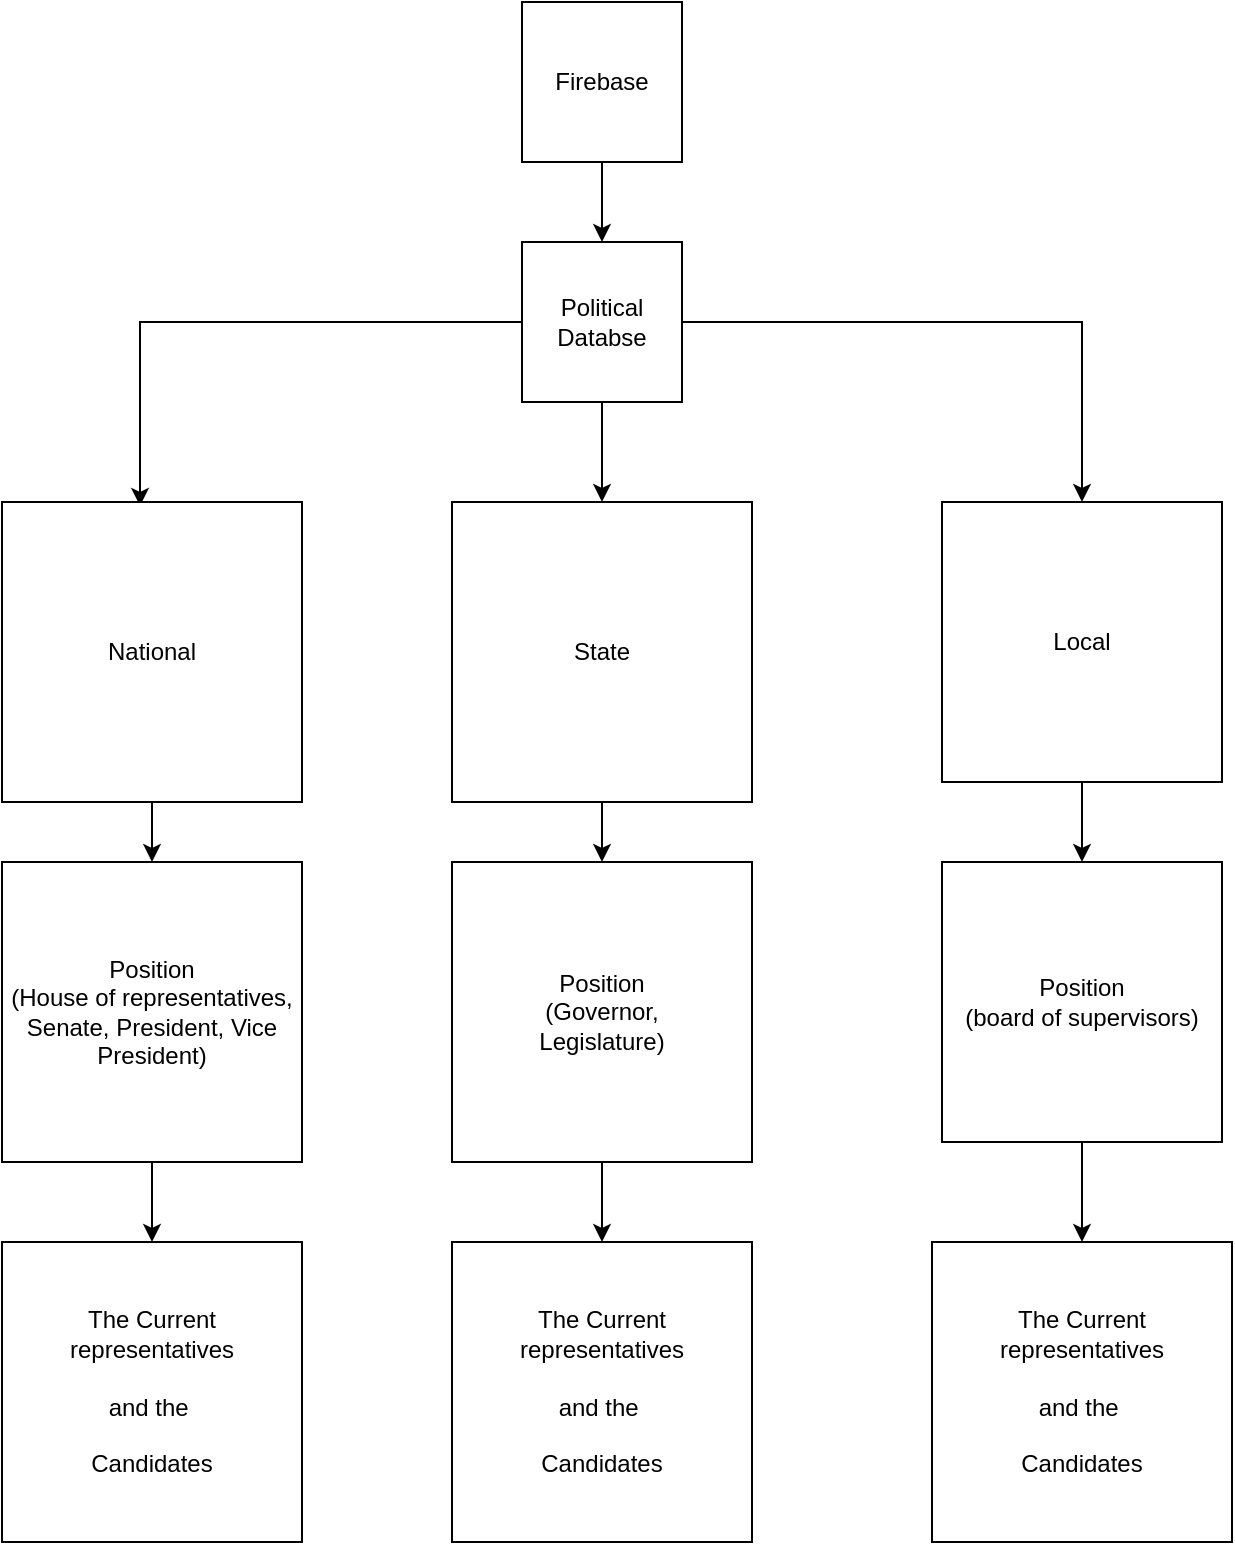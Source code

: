 <mxfile version="12.1.0" type="github" pages="1"><diagram id="kE4X_RjQ09Yq1dLiJ7ky" name="Page-1"><mxGraphModel dx="1172" dy="539" grid="1" gridSize="10" guides="1" tooltips="1" connect="1" arrows="1" fold="1" page="1" pageScale="1" pageWidth="850" pageHeight="1100" math="0" shadow="0"><root><mxCell id="0"/><mxCell id="1" parent="0"/><mxCell id="DBzf_VVtGnB37uREURlF-11" value="" style="edgeStyle=orthogonalEdgeStyle;rounded=0;orthogonalLoop=1;jettySize=auto;html=1;" edge="1" parent="1" source="DBzf_VVtGnB37uREURlF-1" target="DBzf_VVtGnB37uREURlF-2"><mxGeometry relative="1" as="geometry"/></mxCell><mxCell id="DBzf_VVtGnB37uREURlF-1" value="Firebase&lt;br&gt;" style="whiteSpace=wrap;html=1;aspect=fixed;" vertex="1" parent="1"><mxGeometry x="360" y="80" width="80" height="80" as="geometry"/></mxCell><mxCell id="DBzf_VVtGnB37uREURlF-12" value="" style="edgeStyle=orthogonalEdgeStyle;rounded=0;orthogonalLoop=1;jettySize=auto;html=1;" edge="1" parent="1" source="DBzf_VVtGnB37uREURlF-2" target="DBzf_VVtGnB37uREURlF-6"><mxGeometry relative="1" as="geometry"/></mxCell><mxCell id="DBzf_VVtGnB37uREURlF-14" value="" style="edgeStyle=orthogonalEdgeStyle;rounded=0;orthogonalLoop=1;jettySize=auto;html=1;entryX=0.46;entryY=0.013;entryDx=0;entryDy=0;entryPerimeter=0;" edge="1" parent="1" source="DBzf_VVtGnB37uREURlF-2" target="DBzf_VVtGnB37uREURlF-8"><mxGeometry relative="1" as="geometry"><mxPoint x="170" y="240" as="targetPoint"/></mxGeometry></mxCell><mxCell id="DBzf_VVtGnB37uREURlF-16" style="edgeStyle=orthogonalEdgeStyle;rounded=0;orthogonalLoop=1;jettySize=auto;html=1;" edge="1" parent="1" source="DBzf_VVtGnB37uREURlF-2" target="DBzf_VVtGnB37uREURlF-7"><mxGeometry relative="1" as="geometry"/></mxCell><mxCell id="DBzf_VVtGnB37uREURlF-2" value="Political Databse" style="whiteSpace=wrap;html=1;aspect=fixed;" vertex="1" parent="1"><mxGeometry x="360" y="200" width="80" height="80" as="geometry"/></mxCell><mxCell id="DBzf_VVtGnB37uREURlF-21" value="" style="edgeStyle=orthogonalEdgeStyle;rounded=0;orthogonalLoop=1;jettySize=auto;html=1;" edge="1" parent="1" source="DBzf_VVtGnB37uREURlF-6" target="DBzf_VVtGnB37uREURlF-20"><mxGeometry relative="1" as="geometry"/></mxCell><mxCell id="DBzf_VVtGnB37uREURlF-6" value="State&lt;br&gt;" style="whiteSpace=wrap;html=1;aspect=fixed;" vertex="1" parent="1"><mxGeometry x="325" y="330" width="150" height="150" as="geometry"/></mxCell><mxCell id="DBzf_VVtGnB37uREURlF-23" value="" style="edgeStyle=orthogonalEdgeStyle;rounded=0;orthogonalLoop=1;jettySize=auto;html=1;" edge="1" parent="1" source="DBzf_VVtGnB37uREURlF-7" target="DBzf_VVtGnB37uREURlF-22"><mxGeometry relative="1" as="geometry"/></mxCell><mxCell id="DBzf_VVtGnB37uREURlF-7" value="Local&lt;br&gt;" style="whiteSpace=wrap;html=1;aspect=fixed;" vertex="1" parent="1"><mxGeometry x="570" y="330" width="140" height="140" as="geometry"/></mxCell><mxCell id="DBzf_VVtGnB37uREURlF-19" value="" style="edgeStyle=orthogonalEdgeStyle;rounded=0;orthogonalLoop=1;jettySize=auto;html=1;" edge="1" parent="1" source="DBzf_VVtGnB37uREURlF-8" target="DBzf_VVtGnB37uREURlF-18"><mxGeometry relative="1" as="geometry"/></mxCell><mxCell id="DBzf_VVtGnB37uREURlF-8" value="National&lt;br&gt;" style="whiteSpace=wrap;html=1;aspect=fixed;" vertex="1" parent="1"><mxGeometry x="100" y="330" width="150" height="150" as="geometry"/></mxCell><mxCell id="DBzf_VVtGnB37uREURlF-25" value="" style="edgeStyle=orthogonalEdgeStyle;rounded=0;orthogonalLoop=1;jettySize=auto;html=1;" edge="1" parent="1" source="DBzf_VVtGnB37uREURlF-18" target="DBzf_VVtGnB37uREURlF-24"><mxGeometry relative="1" as="geometry"/></mxCell><mxCell id="DBzf_VVtGnB37uREURlF-18" value="Position&lt;br&gt;(House of representatives, Senate, President, Vice President)" style="whiteSpace=wrap;html=1;aspect=fixed;" vertex="1" parent="1"><mxGeometry x="100" y="510" width="150" height="150" as="geometry"/></mxCell><mxCell id="DBzf_VVtGnB37uREURlF-28" value="" style="edgeStyle=orthogonalEdgeStyle;rounded=0;orthogonalLoop=1;jettySize=auto;html=1;" edge="1" parent="1" source="DBzf_VVtGnB37uREURlF-20" target="DBzf_VVtGnB37uREURlF-26"><mxGeometry relative="1" as="geometry"/></mxCell><mxCell id="DBzf_VVtGnB37uREURlF-20" value="Position&lt;br&gt;(Governor,&lt;br&gt;Legislature)" style="whiteSpace=wrap;html=1;aspect=fixed;" vertex="1" parent="1"><mxGeometry x="325" y="510" width="150" height="150" as="geometry"/></mxCell><mxCell id="DBzf_VVtGnB37uREURlF-29" value="" style="edgeStyle=orthogonalEdgeStyle;rounded=0;orthogonalLoop=1;jettySize=auto;html=1;" edge="1" parent="1" source="DBzf_VVtGnB37uREURlF-22" target="DBzf_VVtGnB37uREURlF-27"><mxGeometry relative="1" as="geometry"/></mxCell><mxCell id="DBzf_VVtGnB37uREURlF-22" value="Position&lt;br&gt;(board of supervisors)" style="whiteSpace=wrap;html=1;aspect=fixed;" vertex="1" parent="1"><mxGeometry x="570" y="510" width="140" height="140" as="geometry"/></mxCell><mxCell id="DBzf_VVtGnB37uREURlF-24" value="The Current &amp;nbsp;representatives&amp;nbsp;&lt;br&gt;&lt;br&gt;and the&amp;nbsp;&lt;br&gt;&lt;br&gt;Candidates" style="whiteSpace=wrap;html=1;aspect=fixed;" vertex="1" parent="1"><mxGeometry x="100" y="700" width="150" height="150" as="geometry"/></mxCell><mxCell id="DBzf_VVtGnB37uREURlF-26" value="The Current &amp;nbsp;representatives&amp;nbsp;&lt;br&gt;&lt;br&gt;and the&amp;nbsp;&lt;br&gt;&lt;br&gt;Candidates" style="whiteSpace=wrap;html=1;aspect=fixed;" vertex="1" parent="1"><mxGeometry x="325" y="700" width="150" height="150" as="geometry"/></mxCell><mxCell id="DBzf_VVtGnB37uREURlF-27" value="The Current &amp;nbsp;representatives&amp;nbsp;&lt;br&gt;&lt;br&gt;and the&amp;nbsp;&lt;br&gt;&lt;br&gt;Candidates" style="whiteSpace=wrap;html=1;aspect=fixed;" vertex="1" parent="1"><mxGeometry x="565" y="700" width="150" height="150" as="geometry"/></mxCell></root></mxGraphModel></diagram></mxfile>